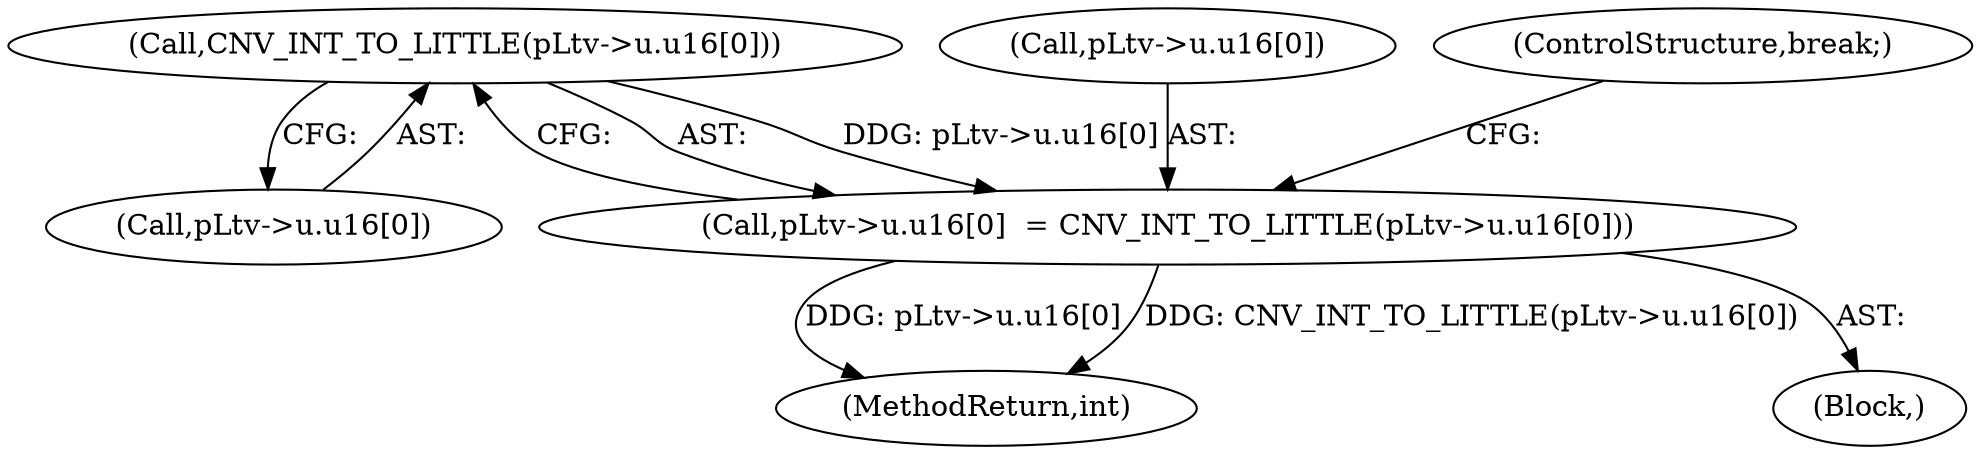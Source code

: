digraph "0_linux_b5e2f339865fb443107e5b10603e53bbc92dc054_0@array" {
"1000464" [label="(Call,CNV_INT_TO_LITTLE(pLtv->u.u16[0]))"];
"1000456" [label="(Call,pLtv->u.u16[0]  = CNV_INT_TO_LITTLE(pLtv->u.u16[0]))"];
"1000465" [label="(Call,pLtv->u.u16[0])"];
"1000457" [label="(Call,pLtv->u.u16[0])"];
"1002520" [label="(MethodReturn,int)"];
"1000464" [label="(Call,CNV_INT_TO_LITTLE(pLtv->u.u16[0]))"];
"1000456" [label="(Call,pLtv->u.u16[0]  = CNV_INT_TO_LITTLE(pLtv->u.u16[0]))"];
"1000472" [label="(ControlStructure,break;)"];
"1000412" [label="(Block,)"];
"1000464" -> "1000456"  [label="AST: "];
"1000464" -> "1000465"  [label="CFG: "];
"1000465" -> "1000464"  [label="AST: "];
"1000456" -> "1000464"  [label="CFG: "];
"1000464" -> "1000456"  [label="DDG: pLtv->u.u16[0]"];
"1000456" -> "1000412"  [label="AST: "];
"1000457" -> "1000456"  [label="AST: "];
"1000472" -> "1000456"  [label="CFG: "];
"1000456" -> "1002520"  [label="DDG: pLtv->u.u16[0]"];
"1000456" -> "1002520"  [label="DDG: CNV_INT_TO_LITTLE(pLtv->u.u16[0])"];
}
